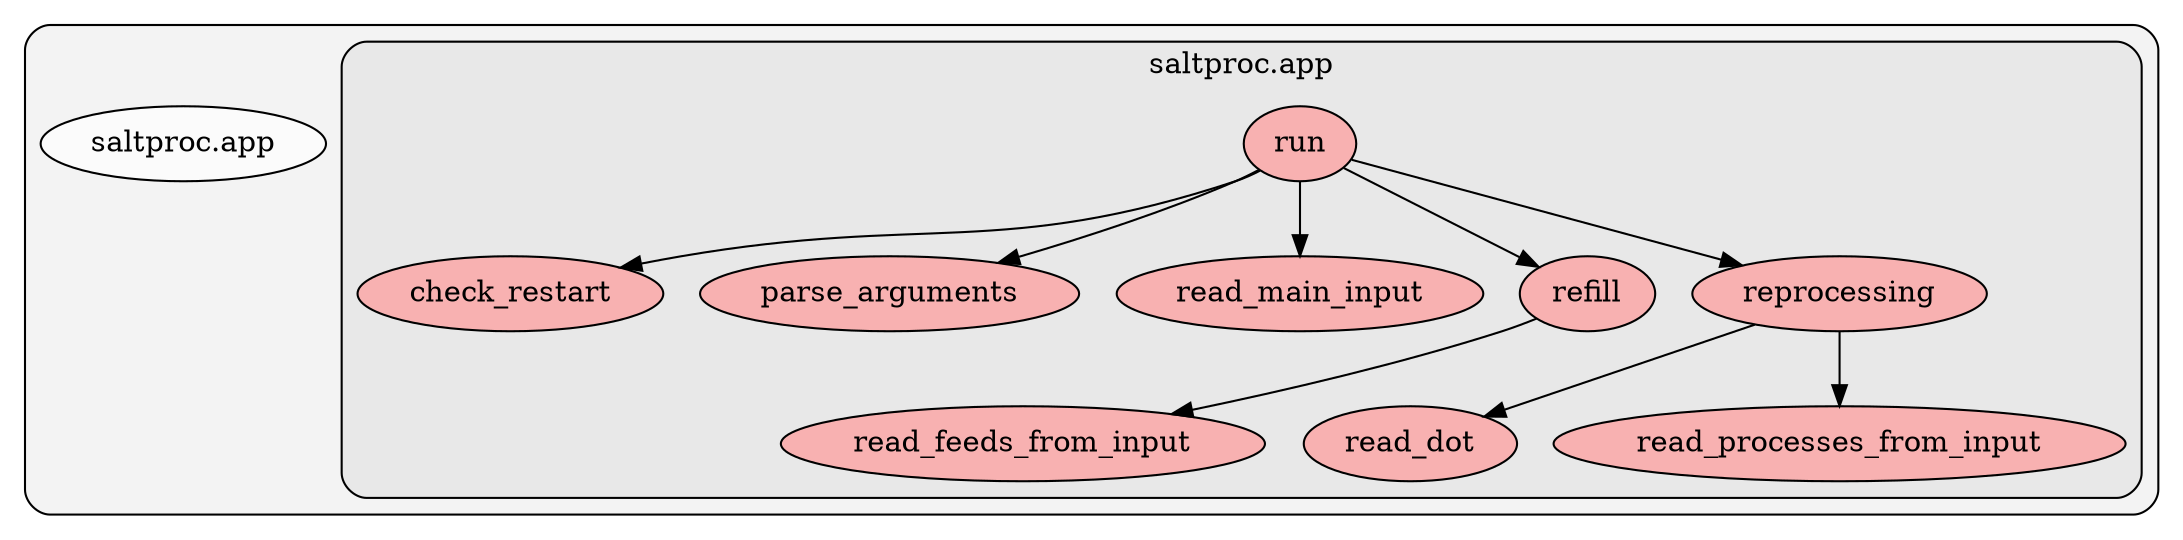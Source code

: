digraph G {
    graph [rankdir=TB, clusterrank="local"];
    subgraph cluster_G {

        graph [style="filled,rounded", fillcolor="#80808018", label=""];
        saltproc__app [label="saltproc.app", style="filled", fillcolor="#ffffffb2", fontcolor="#000000", group="0"];
        subgraph cluster_saltproc__app {

            graph [style="filled,rounded", fillcolor="#80808018", label="saltproc.app"];
            saltproc__app__check_restart [label="check_restart", style="filled", fillcolor="#ff9999b2", fontcolor="#000000", group="0"];
            saltproc__app__parse_arguments [label="parse_arguments", style="filled", fillcolor="#ff9999b2", fontcolor="#000000", group="0"];
            saltproc__app__read_dot [label="read_dot", style="filled", fillcolor="#ff9999b2", fontcolor="#000000", group="0"];
            saltproc__app__read_feeds_from_input [label="read_feeds_from_input", style="filled", fillcolor="#ff9999b2", fontcolor="#000000", group="0"];
            saltproc__app__read_main_input [label="read_main_input", style="filled", fillcolor="#ff9999b2", fontcolor="#000000", group="0"];
            saltproc__app__read_processes_from_input [label="read_processes_from_input", style="filled", fillcolor="#ff9999b2", fontcolor="#000000", group="0"];
            saltproc__app__refill [label="refill", style="filled", fillcolor="#ff9999b2", fontcolor="#000000", group="0"];
            saltproc__app__reprocessing [label="reprocessing", style="filled", fillcolor="#ff9999b2", fontcolor="#000000", group="0"];
            saltproc__app__run [label="run", style="filled", fillcolor="#ff9999b2", fontcolor="#000000", group="0"];
        }
    }
        saltproc__app__reprocessing -> saltproc__app__read_processes_from_input [style="solid",  color="#000000"];
        saltproc__app__reprocessing -> saltproc__app__read_dot [style="solid",  color="#000000"];
        saltproc__app__refill -> saltproc__app__read_feeds_from_input [style="solid",  color="#000000"];
        saltproc__app__run -> saltproc__app__parse_arguments [style="solid",  color="#000000"];
        saltproc__app__run -> saltproc__app__read_main_input [style="solid",  color="#000000"];
        saltproc__app__run -> saltproc__app__reprocessing [style="solid",  color="#000000"];
        saltproc__app__run -> saltproc__app__check_restart [style="solid",  color="#000000"];
        saltproc__app__run -> saltproc__app__refill [style="solid",  color="#000000"];
    }
